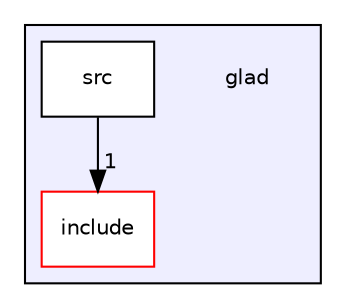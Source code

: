 digraph "glad" {
  compound=true
  node [ fontsize="10", fontname="Helvetica"];
  edge [ labelfontsize="10", labelfontname="Helvetica"];
  subgraph clusterdir_59abd49875316e4155a79864a290b9ca {
    graph [ bgcolor="#eeeeff", pencolor="black", label="" URL="dir_59abd49875316e4155a79864a290b9ca.html"];
    dir_59abd49875316e4155a79864a290b9ca [shape=plaintext label="glad"];
    dir_98ed8c9d31ea74e915031ecd8c9a6bc9 [shape=box label="include" color="red" fillcolor="white" style="filled" URL="dir_98ed8c9d31ea74e915031ecd8c9a6bc9.html"];
    dir_7a545efc4a5e89e088865b90501144cc [shape=box label="src" color="black" fillcolor="white" style="filled" URL="dir_7a545efc4a5e89e088865b90501144cc.html"];
  }
  dir_7a545efc4a5e89e088865b90501144cc->dir_98ed8c9d31ea74e915031ecd8c9a6bc9 [headlabel="1", labeldistance=1.5 headhref="dir_000004_000001.html"];
}
